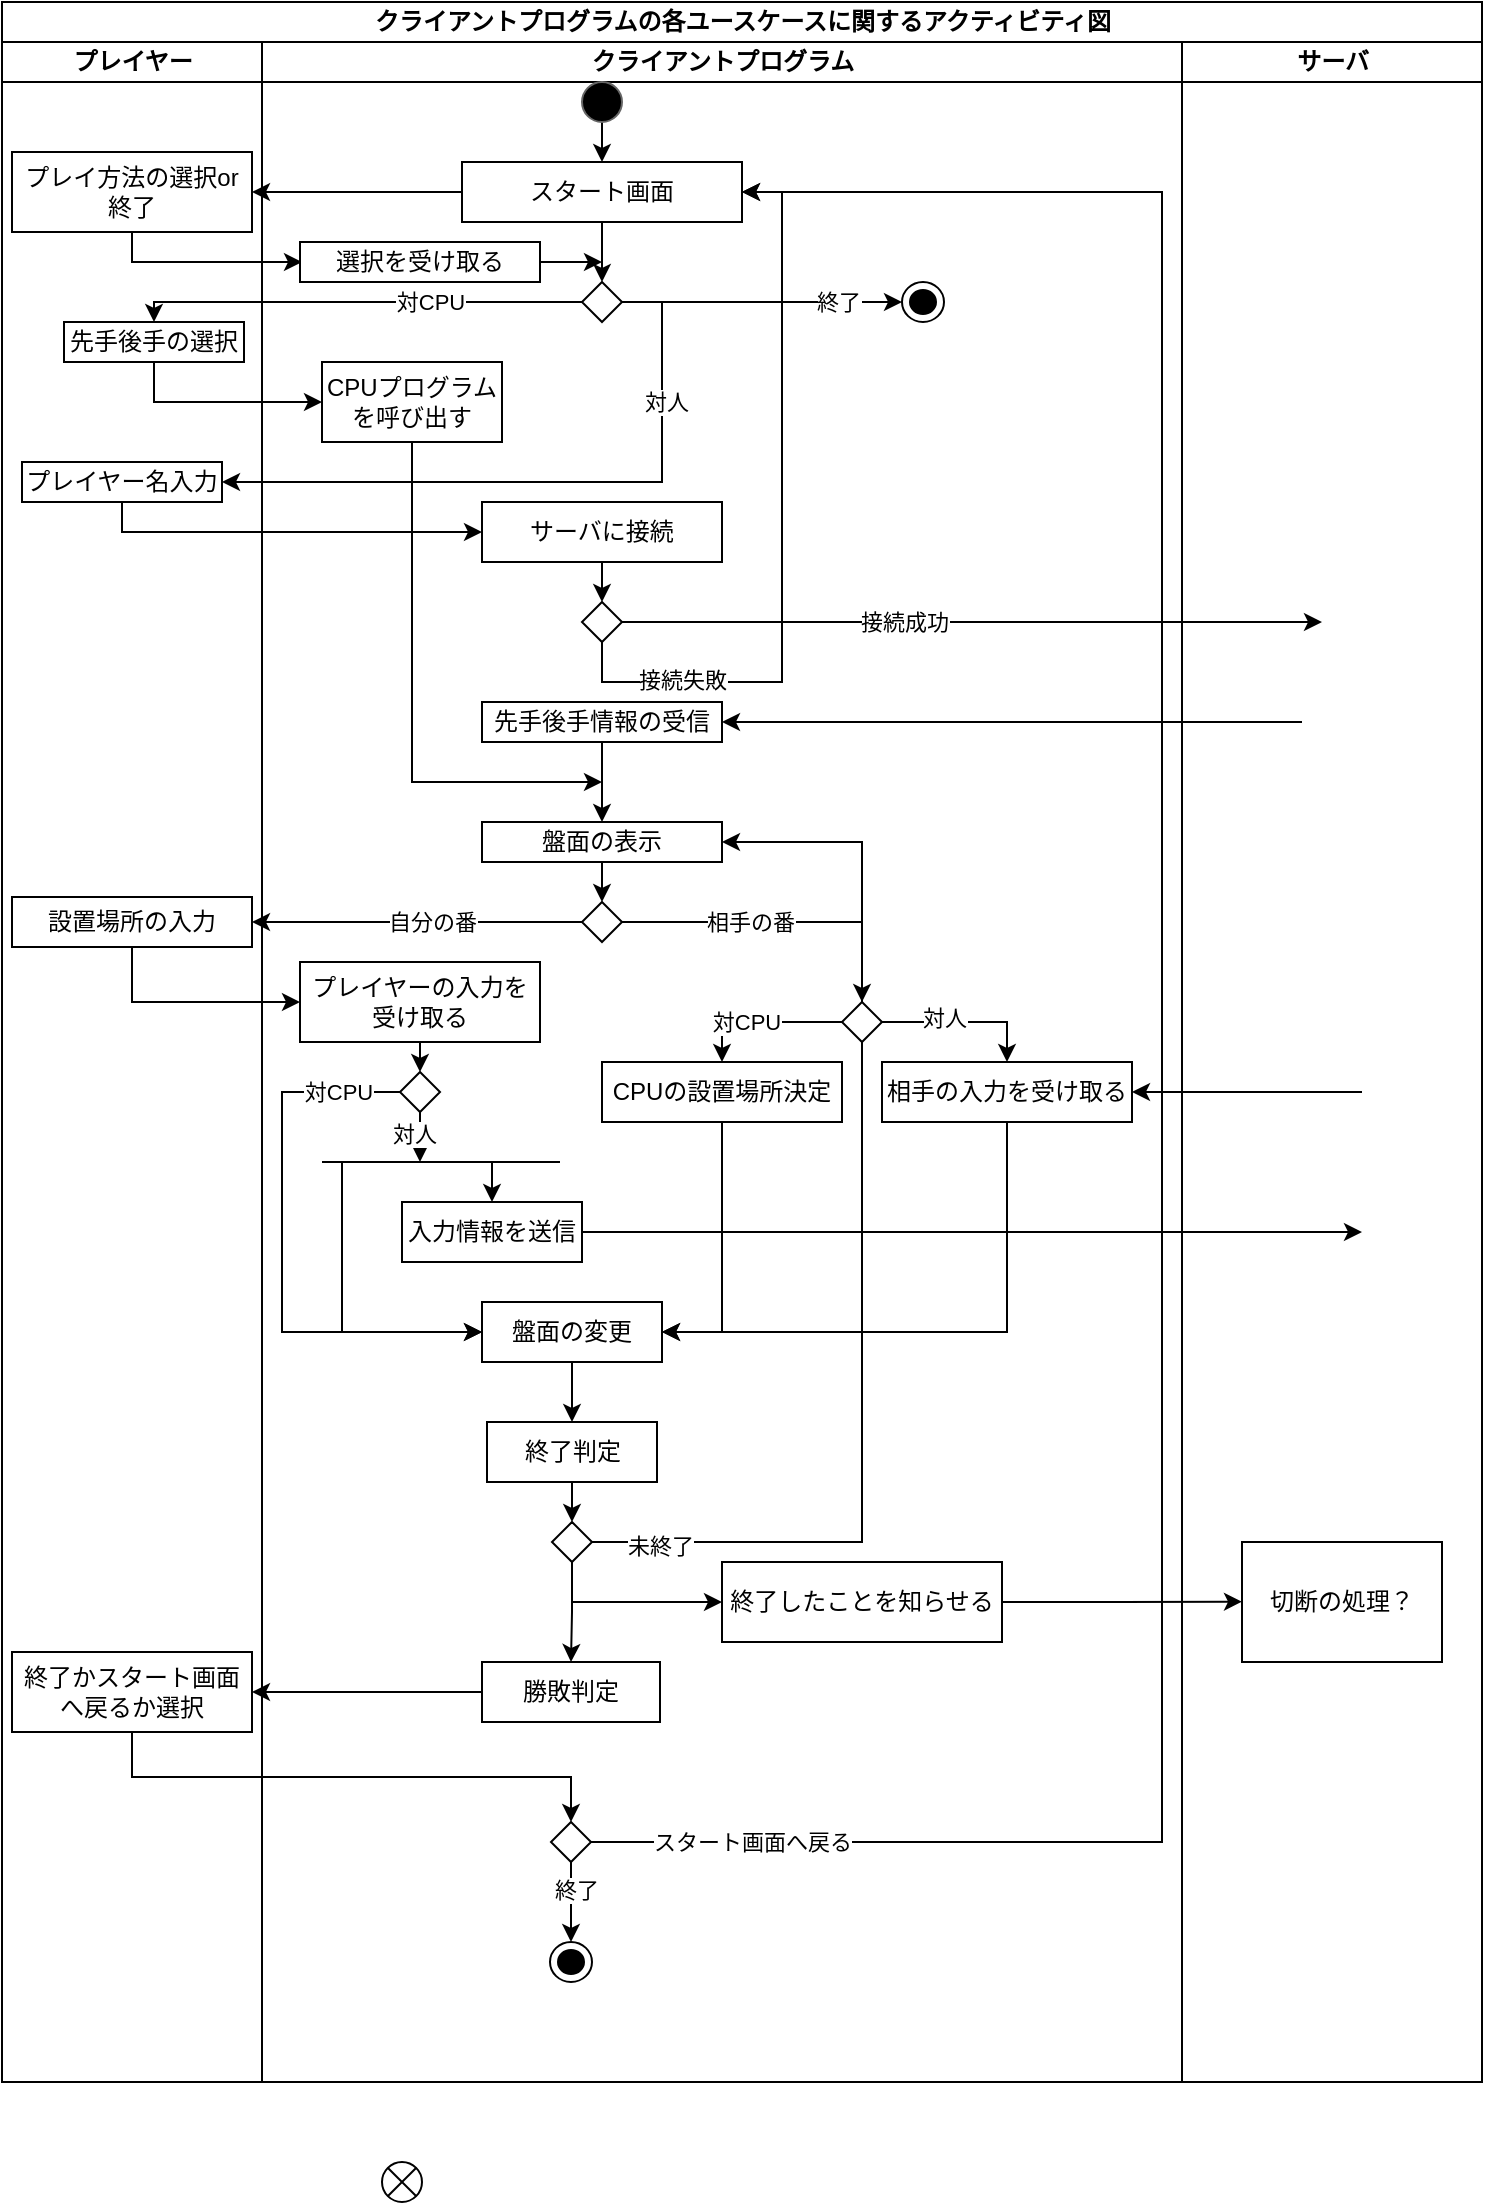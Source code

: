 <mxfile version="26.2.2">
  <diagram name="ページ1" id="jOxPYxRe2NjSyaelDi7L">
    <mxGraphModel dx="1115" dy="849" grid="1" gridSize="10" guides="1" tooltips="1" connect="1" arrows="1" fold="1" page="1" pageScale="1" pageWidth="827" pageHeight="1169" math="0" shadow="0">
      <root>
        <mxCell id="0" />
        <mxCell id="1" parent="0" />
        <mxCell id="DdHN2ZvcSUB-z4P__BnH-2" value="クライアントプログラムの各ユースケースに関するアクティビティ図" style="swimlane;childLayout=stackLayout;resizeParent=1;resizeParentMax=0;startSize=20;html=1;" vertex="1" parent="1">
          <mxGeometry x="60" y="10" width="740" height="1040" as="geometry" />
        </mxCell>
        <mxCell id="DdHN2ZvcSUB-z4P__BnH-3" value="プレイヤー" style="swimlane;startSize=20;html=1;" vertex="1" parent="DdHN2ZvcSUB-z4P__BnH-2">
          <mxGeometry y="20" width="130" height="1020" as="geometry" />
        </mxCell>
        <mxCell id="DdHN2ZvcSUB-z4P__BnH-26" value="先手後手の選択" style="rounded=0;whiteSpace=wrap;html=1;" vertex="1" parent="DdHN2ZvcSUB-z4P__BnH-3">
          <mxGeometry x="31" y="140" width="90" height="20" as="geometry" />
        </mxCell>
        <mxCell id="DdHN2ZvcSUB-z4P__BnH-41" value="プレイヤー名入力" style="rounded=0;whiteSpace=wrap;html=1;" vertex="1" parent="DdHN2ZvcSUB-z4P__BnH-3">
          <mxGeometry x="10" y="210" width="100" height="20" as="geometry" />
        </mxCell>
        <mxCell id="DdHN2ZvcSUB-z4P__BnH-64" value="設置場所の入力" style="rounded=0;whiteSpace=wrap;html=1;" vertex="1" parent="DdHN2ZvcSUB-z4P__BnH-3">
          <mxGeometry x="5" y="427.5" width="120" height="25" as="geometry" />
        </mxCell>
        <mxCell id="DdHN2ZvcSUB-z4P__BnH-160" style="edgeStyle=orthogonalEdgeStyle;rounded=0;orthogonalLoop=1;jettySize=auto;html=1;exitX=0.5;exitY=1;exitDx=0;exitDy=0;" edge="1" parent="DdHN2ZvcSUB-z4P__BnH-3" source="DdHN2ZvcSUB-z4P__BnH-158">
          <mxGeometry relative="1" as="geometry">
            <mxPoint x="150" y="110" as="targetPoint" />
            <Array as="points">
              <mxPoint x="65" y="110" />
            </Array>
          </mxGeometry>
        </mxCell>
        <mxCell id="DdHN2ZvcSUB-z4P__BnH-158" value="プレイ方法の選択or終了" style="rounded=0;whiteSpace=wrap;html=1;" vertex="1" parent="DdHN2ZvcSUB-z4P__BnH-3">
          <mxGeometry x="5" y="55" width="120" height="40" as="geometry" />
        </mxCell>
        <mxCell id="DdHN2ZvcSUB-z4P__BnH-156" value="終了かスタート画面へ戻るか選択" style="rounded=0;whiteSpace=wrap;html=1;" vertex="1" parent="DdHN2ZvcSUB-z4P__BnH-3">
          <mxGeometry x="5" y="805" width="120" height="40" as="geometry" />
        </mxCell>
        <mxCell id="DdHN2ZvcSUB-z4P__BnH-4" value="クライアントプログラム" style="swimlane;startSize=20;html=1;" vertex="1" parent="DdHN2ZvcSUB-z4P__BnH-2">
          <mxGeometry x="130" y="20" width="460" height="1020" as="geometry" />
        </mxCell>
        <mxCell id="DdHN2ZvcSUB-z4P__BnH-24" style="edgeStyle=orthogonalEdgeStyle;rounded=0;orthogonalLoop=1;jettySize=auto;html=1;exitX=0.5;exitY=1;exitDx=0;exitDy=0;entryX=0.5;entryY=0;entryDx=0;entryDy=0;" edge="1" parent="DdHN2ZvcSUB-z4P__BnH-4" source="DdHN2ZvcSUB-z4P__BnH-14" target="DdHN2ZvcSUB-z4P__BnH-23">
          <mxGeometry relative="1" as="geometry" />
        </mxCell>
        <mxCell id="DdHN2ZvcSUB-z4P__BnH-14" value="" style="ellipse;whiteSpace=wrap;html=1;aspect=fixed;fillColor=light-dark(#000000, #1a1a1a);fontColor=#333333;strokeColor=#666666;" vertex="1" parent="DdHN2ZvcSUB-z4P__BnH-4">
          <mxGeometry x="160" y="20" width="20" height="20" as="geometry" />
        </mxCell>
        <mxCell id="DdHN2ZvcSUB-z4P__BnH-21" value="" style="ellipse;html=1;shape=endState;fillColor=#000000;strokeColor=#000000;" vertex="1" parent="DdHN2ZvcSUB-z4P__BnH-4">
          <mxGeometry x="320" y="120" width="21" height="20" as="geometry" />
        </mxCell>
        <mxCell id="DdHN2ZvcSUB-z4P__BnH-29" style="edgeStyle=orthogonalEdgeStyle;rounded=0;orthogonalLoop=1;jettySize=auto;html=1;exitX=0.5;exitY=1;exitDx=0;exitDy=0;entryX=0.5;entryY=0;entryDx=0;entryDy=0;" edge="1" parent="DdHN2ZvcSUB-z4P__BnH-4" source="DdHN2ZvcSUB-z4P__BnH-23" target="DdHN2ZvcSUB-z4P__BnH-27">
          <mxGeometry relative="1" as="geometry" />
        </mxCell>
        <mxCell id="DdHN2ZvcSUB-z4P__BnH-23" value="&lt;div&gt;スタート画面&lt;/div&gt;" style="rounded=0;whiteSpace=wrap;html=1;" vertex="1" parent="DdHN2ZvcSUB-z4P__BnH-4">
          <mxGeometry x="100" y="60" width="140" height="30" as="geometry" />
        </mxCell>
        <mxCell id="DdHN2ZvcSUB-z4P__BnH-27" value="" style="rhombus;whiteSpace=wrap;html=1;" vertex="1" parent="DdHN2ZvcSUB-z4P__BnH-4">
          <mxGeometry x="160" y="120" width="20" height="20" as="geometry" />
        </mxCell>
        <mxCell id="DdHN2ZvcSUB-z4P__BnH-61" style="edgeStyle=orthogonalEdgeStyle;rounded=0;orthogonalLoop=1;jettySize=auto;html=1;exitX=0.5;exitY=1;exitDx=0;exitDy=0;" edge="1" parent="DdHN2ZvcSUB-z4P__BnH-4" source="DdHN2ZvcSUB-z4P__BnH-32">
          <mxGeometry relative="1" as="geometry">
            <mxPoint x="170" y="370" as="targetPoint" />
            <Array as="points">
              <mxPoint x="75" y="370" />
            </Array>
          </mxGeometry>
        </mxCell>
        <mxCell id="DdHN2ZvcSUB-z4P__BnH-32" value="CPUプログラムを呼び出す" style="rounded=0;whiteSpace=wrap;html=1;" vertex="1" parent="DdHN2ZvcSUB-z4P__BnH-4">
          <mxGeometry x="30" y="160" width="90" height="40" as="geometry" />
        </mxCell>
        <mxCell id="DdHN2ZvcSUB-z4P__BnH-164" style="edgeStyle=orthogonalEdgeStyle;rounded=0;orthogonalLoop=1;jettySize=auto;html=1;exitX=0.5;exitY=1;exitDx=0;exitDy=0;entryX=1;entryY=0.5;entryDx=0;entryDy=0;" edge="1" parent="DdHN2ZvcSUB-z4P__BnH-4" source="DdHN2ZvcSUB-z4P__BnH-16" target="DdHN2ZvcSUB-z4P__BnH-23">
          <mxGeometry relative="1" as="geometry">
            <Array as="points">
              <mxPoint x="170" y="320" />
              <mxPoint x="260" y="320" />
              <mxPoint x="260" y="75" />
            </Array>
          </mxGeometry>
        </mxCell>
        <mxCell id="DdHN2ZvcSUB-z4P__BnH-165" value="接続失敗" style="edgeLabel;html=1;align=center;verticalAlign=middle;resizable=0;points=[];" vertex="1" connectable="0" parent="DdHN2ZvcSUB-z4P__BnH-164">
          <mxGeometry x="-0.679" y="1" relative="1" as="geometry">
            <mxPoint as="offset" />
          </mxGeometry>
        </mxCell>
        <mxCell id="DdHN2ZvcSUB-z4P__BnH-16" value="" style="rhombus;whiteSpace=wrap;html=1;" vertex="1" parent="DdHN2ZvcSUB-z4P__BnH-4">
          <mxGeometry x="160" y="280" width="20" height="20" as="geometry" />
        </mxCell>
        <mxCell id="DdHN2ZvcSUB-z4P__BnH-48" style="edgeStyle=orthogonalEdgeStyle;rounded=0;orthogonalLoop=1;jettySize=auto;html=1;exitX=0.5;exitY=1;exitDx=0;exitDy=0;entryX=0.5;entryY=0;entryDx=0;entryDy=0;" edge="1" parent="DdHN2ZvcSUB-z4P__BnH-4" source="DdHN2ZvcSUB-z4P__BnH-46" target="DdHN2ZvcSUB-z4P__BnH-16">
          <mxGeometry relative="1" as="geometry" />
        </mxCell>
        <mxCell id="DdHN2ZvcSUB-z4P__BnH-46" value="サーバに接続" style="rounded=0;whiteSpace=wrap;html=1;" vertex="1" parent="DdHN2ZvcSUB-z4P__BnH-4">
          <mxGeometry x="110" y="230" width="120" height="30" as="geometry" />
        </mxCell>
        <mxCell id="DdHN2ZvcSUB-z4P__BnH-50" value="" style="endArrow=classic;html=1;rounded=0;exitX=1;exitY=0.5;exitDx=0;exitDy=0;" edge="1" parent="DdHN2ZvcSUB-z4P__BnH-4" source="DdHN2ZvcSUB-z4P__BnH-16">
          <mxGeometry width="50" height="50" relative="1" as="geometry">
            <mxPoint x="251" y="320" as="sourcePoint" />
            <mxPoint x="530" y="290" as="targetPoint" />
          </mxGeometry>
        </mxCell>
        <mxCell id="DdHN2ZvcSUB-z4P__BnH-134" value="接続成功" style="edgeLabel;html=1;align=center;verticalAlign=middle;resizable=0;points=[];" vertex="1" connectable="0" parent="DdHN2ZvcSUB-z4P__BnH-50">
          <mxGeometry x="-0.198" relative="1" as="geometry">
            <mxPoint as="offset" />
          </mxGeometry>
        </mxCell>
        <mxCell id="DdHN2ZvcSUB-z4P__BnH-57" style="edgeStyle=orthogonalEdgeStyle;rounded=0;orthogonalLoop=1;jettySize=auto;html=1;exitX=0.5;exitY=1;exitDx=0;exitDy=0;entryX=0.5;entryY=0;entryDx=0;entryDy=0;" edge="1" parent="DdHN2ZvcSUB-z4P__BnH-4" source="DdHN2ZvcSUB-z4P__BnH-52" target="DdHN2ZvcSUB-z4P__BnH-56">
          <mxGeometry relative="1" as="geometry" />
        </mxCell>
        <mxCell id="DdHN2ZvcSUB-z4P__BnH-52" value="先手後手情報の受信" style="rounded=0;whiteSpace=wrap;html=1;" vertex="1" parent="DdHN2ZvcSUB-z4P__BnH-4">
          <mxGeometry x="110" y="330" width="120" height="20" as="geometry" />
        </mxCell>
        <mxCell id="DdHN2ZvcSUB-z4P__BnH-53" value="" style="endArrow=classic;html=1;rounded=0;entryX=1;entryY=0.5;entryDx=0;entryDy=0;" edge="1" parent="DdHN2ZvcSUB-z4P__BnH-4" target="DdHN2ZvcSUB-z4P__BnH-52">
          <mxGeometry width="50" height="50" relative="1" as="geometry">
            <mxPoint x="520" y="340" as="sourcePoint" />
            <mxPoint x="290" y="410" as="targetPoint" />
          </mxGeometry>
        </mxCell>
        <mxCell id="DdHN2ZvcSUB-z4P__BnH-63" style="edgeStyle=orthogonalEdgeStyle;rounded=0;orthogonalLoop=1;jettySize=auto;html=1;exitX=0.5;exitY=1;exitDx=0;exitDy=0;entryX=0.5;entryY=0;entryDx=0;entryDy=0;" edge="1" parent="DdHN2ZvcSUB-z4P__BnH-4" source="DdHN2ZvcSUB-z4P__BnH-56" target="DdHN2ZvcSUB-z4P__BnH-62">
          <mxGeometry relative="1" as="geometry" />
        </mxCell>
        <mxCell id="DdHN2ZvcSUB-z4P__BnH-56" value="盤面の表示" style="rounded=0;whiteSpace=wrap;html=1;" vertex="1" parent="DdHN2ZvcSUB-z4P__BnH-4">
          <mxGeometry x="110" y="390" width="120" height="20" as="geometry" />
        </mxCell>
        <mxCell id="DdHN2ZvcSUB-z4P__BnH-62" value="" style="rhombus;whiteSpace=wrap;html=1;" vertex="1" parent="DdHN2ZvcSUB-z4P__BnH-4">
          <mxGeometry x="160" y="430" width="20" height="20" as="geometry" />
        </mxCell>
        <mxCell id="DdHN2ZvcSUB-z4P__BnH-71" style="edgeStyle=orthogonalEdgeStyle;rounded=0;orthogonalLoop=1;jettySize=auto;html=1;exitX=0.5;exitY=1;exitDx=0;exitDy=0;entryX=0.5;entryY=0;entryDx=0;entryDy=0;" edge="1" parent="DdHN2ZvcSUB-z4P__BnH-4" source="DdHN2ZvcSUB-z4P__BnH-66" target="DdHN2ZvcSUB-z4P__BnH-49">
          <mxGeometry relative="1" as="geometry">
            <mxPoint x="79" y="520" as="targetPoint" />
          </mxGeometry>
        </mxCell>
        <mxCell id="DdHN2ZvcSUB-z4P__BnH-66" value="プレイヤーの入力を受け取る" style="rounded=0;whiteSpace=wrap;html=1;" vertex="1" parent="DdHN2ZvcSUB-z4P__BnH-4">
          <mxGeometry x="19" y="460" width="120" height="40" as="geometry" />
        </mxCell>
        <mxCell id="DdHN2ZvcSUB-z4P__BnH-70" value="" style="endArrow=none;html=1;rounded=0;" edge="1" parent="DdHN2ZvcSUB-z4P__BnH-4">
          <mxGeometry width="50" height="50" relative="1" as="geometry">
            <mxPoint x="30" y="560" as="sourcePoint" />
            <mxPoint x="149" y="560" as="targetPoint" />
          </mxGeometry>
        </mxCell>
        <mxCell id="DdHN2ZvcSUB-z4P__BnH-72" value="入力情報を送信" style="rounded=0;whiteSpace=wrap;html=1;" vertex="1" parent="DdHN2ZvcSUB-z4P__BnH-4">
          <mxGeometry x="70" y="580" width="90" height="30" as="geometry" />
        </mxCell>
        <mxCell id="DdHN2ZvcSUB-z4P__BnH-77" style="edgeStyle=orthogonalEdgeStyle;rounded=0;orthogonalLoop=1;jettySize=auto;html=1;exitX=0.5;exitY=1;exitDx=0;exitDy=0;" edge="1" parent="DdHN2ZvcSUB-z4P__BnH-4" source="DdHN2ZvcSUB-z4P__BnH-49">
          <mxGeometry relative="1" as="geometry">
            <mxPoint x="79" y="560" as="targetPoint" />
          </mxGeometry>
        </mxCell>
        <mxCell id="DdHN2ZvcSUB-z4P__BnH-83" value="対人" style="edgeLabel;html=1;align=center;verticalAlign=middle;resizable=0;points=[];" vertex="1" connectable="0" parent="DdHN2ZvcSUB-z4P__BnH-77">
          <mxGeometry x="-0.143" y="-3" relative="1" as="geometry">
            <mxPoint as="offset" />
          </mxGeometry>
        </mxCell>
        <mxCell id="DdHN2ZvcSUB-z4P__BnH-49" value="" style="rhombus;whiteSpace=wrap;html=1;" vertex="1" parent="DdHN2ZvcSUB-z4P__BnH-4">
          <mxGeometry x="69" y="515" width="20" height="20" as="geometry" />
        </mxCell>
        <mxCell id="DdHN2ZvcSUB-z4P__BnH-78" value="" style="endArrow=classic;html=1;rounded=0;entryX=0.5;entryY=0;entryDx=0;entryDy=0;" edge="1" parent="DdHN2ZvcSUB-z4P__BnH-4" target="DdHN2ZvcSUB-z4P__BnH-72">
          <mxGeometry width="50" height="50" relative="1" as="geometry">
            <mxPoint x="115" y="560" as="sourcePoint" />
            <mxPoint x="310" y="490" as="targetPoint" />
          </mxGeometry>
        </mxCell>
        <mxCell id="DdHN2ZvcSUB-z4P__BnH-131" style="edgeStyle=orthogonalEdgeStyle;rounded=0;orthogonalLoop=1;jettySize=auto;html=1;exitX=0.5;exitY=1;exitDx=0;exitDy=0;entryX=0.5;entryY=0;entryDx=0;entryDy=0;" edge="1" parent="DdHN2ZvcSUB-z4P__BnH-4" source="DdHN2ZvcSUB-z4P__BnH-79" target="DdHN2ZvcSUB-z4P__BnH-130">
          <mxGeometry relative="1" as="geometry" />
        </mxCell>
        <mxCell id="DdHN2ZvcSUB-z4P__BnH-79" value="盤面の変更" style="rounded=0;whiteSpace=wrap;html=1;" vertex="1" parent="DdHN2ZvcSUB-z4P__BnH-4">
          <mxGeometry x="110" y="630" width="90" height="30" as="geometry" />
        </mxCell>
        <mxCell id="DdHN2ZvcSUB-z4P__BnH-80" value="" style="endArrow=classic;html=1;rounded=0;entryX=0;entryY=0.5;entryDx=0;entryDy=0;" edge="1" parent="DdHN2ZvcSUB-z4P__BnH-4" target="DdHN2ZvcSUB-z4P__BnH-79">
          <mxGeometry width="50" height="50" relative="1" as="geometry">
            <mxPoint x="40" y="560" as="sourcePoint" />
            <mxPoint x="100" y="640" as="targetPoint" />
            <Array as="points">
              <mxPoint x="40" y="645" />
            </Array>
          </mxGeometry>
        </mxCell>
        <mxCell id="DdHN2ZvcSUB-z4P__BnH-81" value="" style="endArrow=classic;html=1;rounded=0;exitX=0;exitY=0.5;exitDx=0;exitDy=0;entryX=0;entryY=0.5;entryDx=0;entryDy=0;" edge="1" parent="DdHN2ZvcSUB-z4P__BnH-4" source="DdHN2ZvcSUB-z4P__BnH-49" target="DdHN2ZvcSUB-z4P__BnH-79">
          <mxGeometry width="50" height="50" relative="1" as="geometry">
            <mxPoint x="100" y="770" as="sourcePoint" />
            <mxPoint x="150" y="720" as="targetPoint" />
            <Array as="points">
              <mxPoint x="10" y="525" />
              <mxPoint x="10" y="645" />
            </Array>
          </mxGeometry>
        </mxCell>
        <mxCell id="DdHN2ZvcSUB-z4P__BnH-82" value="対CPU" style="edgeLabel;html=1;align=center;verticalAlign=middle;resizable=0;points=[];" vertex="1" connectable="0" parent="DdHN2ZvcSUB-z4P__BnH-81">
          <mxGeometry x="-0.773" relative="1" as="geometry">
            <mxPoint as="offset" />
          </mxGeometry>
        </mxCell>
        <mxCell id="DdHN2ZvcSUB-z4P__BnH-129" style="edgeStyle=orthogonalEdgeStyle;rounded=0;orthogonalLoop=1;jettySize=auto;html=1;exitX=0.5;exitY=1;exitDx=0;exitDy=0;entryX=1;entryY=0.5;entryDx=0;entryDy=0;" edge="1" parent="DdHN2ZvcSUB-z4P__BnH-4" source="DdHN2ZvcSUB-z4P__BnH-120" target="DdHN2ZvcSUB-z4P__BnH-79">
          <mxGeometry relative="1" as="geometry" />
        </mxCell>
        <mxCell id="DdHN2ZvcSUB-z4P__BnH-120" value="相手の入力を受け取る" style="rounded=0;whiteSpace=wrap;html=1;" vertex="1" parent="DdHN2ZvcSUB-z4P__BnH-4">
          <mxGeometry x="310" y="510" width="125" height="30" as="geometry" />
        </mxCell>
        <mxCell id="DdHN2ZvcSUB-z4P__BnH-128" style="edgeStyle=orthogonalEdgeStyle;rounded=0;orthogonalLoop=1;jettySize=auto;html=1;exitX=0.5;exitY=1;exitDx=0;exitDy=0;entryX=1;entryY=0.5;entryDx=0;entryDy=0;" edge="1" parent="DdHN2ZvcSUB-z4P__BnH-4" source="DdHN2ZvcSUB-z4P__BnH-121" target="DdHN2ZvcSUB-z4P__BnH-79">
          <mxGeometry relative="1" as="geometry" />
        </mxCell>
        <mxCell id="DdHN2ZvcSUB-z4P__BnH-121" value="CPUの設置場所決定" style="rounded=0;whiteSpace=wrap;html=1;" vertex="1" parent="DdHN2ZvcSUB-z4P__BnH-4">
          <mxGeometry x="170" y="510" width="120" height="30" as="geometry" />
        </mxCell>
        <mxCell id="DdHN2ZvcSUB-z4P__BnH-145" style="edgeStyle=orthogonalEdgeStyle;rounded=0;orthogonalLoop=1;jettySize=auto;html=1;exitX=0.5;exitY=1;exitDx=0;exitDy=0;entryX=0.5;entryY=0;entryDx=0;entryDy=0;" edge="1" parent="DdHN2ZvcSUB-z4P__BnH-4" source="DdHN2ZvcSUB-z4P__BnH-130" target="DdHN2ZvcSUB-z4P__BnH-144">
          <mxGeometry relative="1" as="geometry" />
        </mxCell>
        <mxCell id="DdHN2ZvcSUB-z4P__BnH-130" value="終了判定" style="rounded=0;whiteSpace=wrap;html=1;" vertex="1" parent="DdHN2ZvcSUB-z4P__BnH-4">
          <mxGeometry x="112.5" y="690" width="85" height="30" as="geometry" />
        </mxCell>
        <mxCell id="DdHN2ZvcSUB-z4P__BnH-132" value="" style="endArrow=classic;html=1;rounded=0;entryX=0;entryY=0.5;entryDx=0;entryDy=0;" edge="1" parent="DdHN2ZvcSUB-z4P__BnH-4" target="DdHN2ZvcSUB-z4P__BnH-21">
          <mxGeometry width="50" height="50" relative="1" as="geometry">
            <mxPoint x="180" y="130" as="sourcePoint" />
            <mxPoint x="430" y="130" as="targetPoint" />
          </mxGeometry>
        </mxCell>
        <mxCell id="DdHN2ZvcSUB-z4P__BnH-133" value="終了" style="edgeLabel;html=1;align=center;verticalAlign=middle;resizable=0;points=[];" vertex="1" connectable="0" parent="DdHN2ZvcSUB-z4P__BnH-132">
          <mxGeometry x="0.534" relative="1" as="geometry">
            <mxPoint as="offset" />
          </mxGeometry>
        </mxCell>
        <mxCell id="DdHN2ZvcSUB-z4P__BnH-136" value="勝敗判定" style="rounded=0;whiteSpace=wrap;html=1;" vertex="1" parent="DdHN2ZvcSUB-z4P__BnH-4">
          <mxGeometry x="110" y="810" width="89" height="30" as="geometry" />
        </mxCell>
        <mxCell id="DdHN2ZvcSUB-z4P__BnH-170" style="edgeStyle=orthogonalEdgeStyle;rounded=0;orthogonalLoop=1;jettySize=auto;html=1;exitX=0.5;exitY=1;exitDx=0;exitDy=0;entryX=0.5;entryY=0;entryDx=0;entryDy=0;" edge="1" parent="DdHN2ZvcSUB-z4P__BnH-4" source="DdHN2ZvcSUB-z4P__BnH-139" target="DdHN2ZvcSUB-z4P__BnH-141">
          <mxGeometry relative="1" as="geometry" />
        </mxCell>
        <mxCell id="DdHN2ZvcSUB-z4P__BnH-171" value="終了" style="edgeLabel;html=1;align=center;verticalAlign=middle;resizable=0;points=[];" vertex="1" connectable="0" parent="DdHN2ZvcSUB-z4P__BnH-170">
          <mxGeometry x="-0.332" y="2" relative="1" as="geometry">
            <mxPoint as="offset" />
          </mxGeometry>
        </mxCell>
        <mxCell id="DdHN2ZvcSUB-z4P__BnH-173" style="edgeStyle=orthogonalEdgeStyle;rounded=0;orthogonalLoop=1;jettySize=auto;html=1;exitX=1;exitY=0.5;exitDx=0;exitDy=0;entryX=1;entryY=0.5;entryDx=0;entryDy=0;" edge="1" parent="DdHN2ZvcSUB-z4P__BnH-4" source="DdHN2ZvcSUB-z4P__BnH-139" target="DdHN2ZvcSUB-z4P__BnH-23">
          <mxGeometry relative="1" as="geometry">
            <Array as="points">
              <mxPoint x="450" y="900" />
              <mxPoint x="450" y="75" />
            </Array>
          </mxGeometry>
        </mxCell>
        <mxCell id="DdHN2ZvcSUB-z4P__BnH-175" value="スタート画面へ戻る" style="edgeLabel;html=1;align=center;verticalAlign=middle;resizable=0;points=[];" vertex="1" connectable="0" parent="DdHN2ZvcSUB-z4P__BnH-173">
          <mxGeometry x="-0.879" relative="1" as="geometry">
            <mxPoint as="offset" />
          </mxGeometry>
        </mxCell>
        <mxCell id="DdHN2ZvcSUB-z4P__BnH-139" value="" style="rhombus;whiteSpace=wrap;html=1;" vertex="1" parent="DdHN2ZvcSUB-z4P__BnH-4">
          <mxGeometry x="144.5" y="890" width="20" height="20" as="geometry" />
        </mxCell>
        <mxCell id="DdHN2ZvcSUB-z4P__BnH-146" style="edgeStyle=orthogonalEdgeStyle;rounded=0;orthogonalLoop=1;jettySize=auto;html=1;exitX=0.5;exitY=1;exitDx=0;exitDy=0;entryX=0.5;entryY=0;entryDx=0;entryDy=0;" edge="1" parent="DdHN2ZvcSUB-z4P__BnH-4" source="DdHN2ZvcSUB-z4P__BnH-144" target="DdHN2ZvcSUB-z4P__BnH-136">
          <mxGeometry relative="1" as="geometry" />
        </mxCell>
        <mxCell id="DdHN2ZvcSUB-z4P__BnH-144" value="" style="rhombus;whiteSpace=wrap;html=1;" vertex="1" parent="DdHN2ZvcSUB-z4P__BnH-4">
          <mxGeometry x="145" y="740" width="20" height="20" as="geometry" />
        </mxCell>
        <mxCell id="DdHN2ZvcSUB-z4P__BnH-148" value="" style="endArrow=classic;html=1;rounded=0;exitX=1;exitY=0.5;exitDx=0;exitDy=0;entryX=1;entryY=0.5;entryDx=0;entryDy=0;" edge="1" parent="DdHN2ZvcSUB-z4P__BnH-4" source="DdHN2ZvcSUB-z4P__BnH-144" target="DdHN2ZvcSUB-z4P__BnH-56">
          <mxGeometry width="50" height="50" relative="1" as="geometry">
            <mxPoint x="350" y="840" as="sourcePoint" />
            <mxPoint x="400" y="790" as="targetPoint" />
            <Array as="points">
              <mxPoint x="300" y="750" />
              <mxPoint x="300" y="400" />
            </Array>
          </mxGeometry>
        </mxCell>
        <mxCell id="DdHN2ZvcSUB-z4P__BnH-149" value="未終了" style="edgeLabel;html=1;align=center;verticalAlign=middle;resizable=0;points=[];" vertex="1" connectable="0" parent="DdHN2ZvcSUB-z4P__BnH-148">
          <mxGeometry x="-0.877" y="-2" relative="1" as="geometry">
            <mxPoint as="offset" />
          </mxGeometry>
        </mxCell>
        <mxCell id="DdHN2ZvcSUB-z4P__BnH-154" style="edgeStyle=orthogonalEdgeStyle;rounded=0;orthogonalLoop=1;jettySize=auto;html=1;exitX=1;exitY=0.5;exitDx=0;exitDy=0;" edge="1" parent="DdHN2ZvcSUB-z4P__BnH-4" source="DdHN2ZvcSUB-z4P__BnH-153">
          <mxGeometry relative="1" as="geometry">
            <mxPoint x="490" y="779.824" as="targetPoint" />
          </mxGeometry>
        </mxCell>
        <mxCell id="DdHN2ZvcSUB-z4P__BnH-153" value="終了したことを知らせる" style="rounded=0;whiteSpace=wrap;html=1;" vertex="1" parent="DdHN2ZvcSUB-z4P__BnH-4">
          <mxGeometry x="230" y="760" width="140" height="40" as="geometry" />
        </mxCell>
        <mxCell id="DdHN2ZvcSUB-z4P__BnH-152" value="" style="endArrow=classic;html=1;rounded=0;exitX=0.5;exitY=1;exitDx=0;exitDy=0;" edge="1" parent="DdHN2ZvcSUB-z4P__BnH-4" source="DdHN2ZvcSUB-z4P__BnH-144" target="DdHN2ZvcSUB-z4P__BnH-153">
          <mxGeometry width="50" height="50" relative="1" as="geometry">
            <mxPoint x="330" y="830" as="sourcePoint" />
            <mxPoint x="250" y="780" as="targetPoint" />
            <Array as="points">
              <mxPoint x="155" y="780" />
            </Array>
          </mxGeometry>
        </mxCell>
        <mxCell id="DdHN2ZvcSUB-z4P__BnH-168" style="edgeStyle=orthogonalEdgeStyle;rounded=0;orthogonalLoop=1;jettySize=auto;html=1;exitX=1;exitY=0.5;exitDx=0;exitDy=0;" edge="1" parent="DdHN2ZvcSUB-z4P__BnH-4" source="DdHN2ZvcSUB-z4P__BnH-163">
          <mxGeometry relative="1" as="geometry">
            <mxPoint x="170" y="110.412" as="targetPoint" />
          </mxGeometry>
        </mxCell>
        <mxCell id="DdHN2ZvcSUB-z4P__BnH-163" value="選択を受け取る" style="rounded=0;whiteSpace=wrap;html=1;" vertex="1" parent="DdHN2ZvcSUB-z4P__BnH-4">
          <mxGeometry x="19" y="100" width="120" height="20" as="geometry" />
        </mxCell>
        <mxCell id="DdHN2ZvcSUB-z4P__BnH-141" value="" style="ellipse;html=1;shape=endState;fillColor=#000000;strokeColor=#000000;" vertex="1" parent="DdHN2ZvcSUB-z4P__BnH-4">
          <mxGeometry x="144" y="950" width="21" height="20" as="geometry" />
        </mxCell>
        <mxCell id="DdHN2ZvcSUB-z4P__BnH-5" value="サーバ" style="swimlane;startSize=20;html=1;" vertex="1" parent="DdHN2ZvcSUB-z4P__BnH-2">
          <mxGeometry x="590" y="20" width="150" height="1020" as="geometry" />
        </mxCell>
        <mxCell id="DdHN2ZvcSUB-z4P__BnH-74" value="" style="endArrow=classic;html=1;rounded=0;exitX=1;exitY=0.5;exitDx=0;exitDy=0;" edge="1" parent="DdHN2ZvcSUB-z4P__BnH-5" source="DdHN2ZvcSUB-z4P__BnH-72">
          <mxGeometry width="50" height="50" relative="1" as="geometry">
            <mxPoint x="80" y="550" as="sourcePoint" />
            <mxPoint x="90" y="595" as="targetPoint" />
          </mxGeometry>
        </mxCell>
        <mxCell id="DdHN2ZvcSUB-z4P__BnH-127" value="" style="endArrow=classic;html=1;rounded=0;entryX=1;entryY=0.5;entryDx=0;entryDy=0;" edge="1" parent="DdHN2ZvcSUB-z4P__BnH-5" target="DdHN2ZvcSUB-z4P__BnH-120">
          <mxGeometry width="50" height="50" relative="1" as="geometry">
            <mxPoint x="90" y="525" as="sourcePoint" />
            <mxPoint x="130" y="490" as="targetPoint" />
          </mxGeometry>
        </mxCell>
        <mxCell id="DdHN2ZvcSUB-z4P__BnH-155" value="切断の処理？" style="rounded=0;whiteSpace=wrap;html=1;" vertex="1" parent="DdHN2ZvcSUB-z4P__BnH-5">
          <mxGeometry x="30" y="750" width="100" height="60" as="geometry" />
        </mxCell>
        <mxCell id="DdHN2ZvcSUB-z4P__BnH-31" style="edgeStyle=orthogonalEdgeStyle;rounded=0;orthogonalLoop=1;jettySize=auto;html=1;exitX=0;exitY=0.5;exitDx=0;exitDy=0;entryX=0.5;entryY=0;entryDx=0;entryDy=0;" edge="1" parent="DdHN2ZvcSUB-z4P__BnH-2" source="DdHN2ZvcSUB-z4P__BnH-27" target="DdHN2ZvcSUB-z4P__BnH-26">
          <mxGeometry relative="1" as="geometry">
            <Array as="points">
              <mxPoint x="76" y="150" />
            </Array>
          </mxGeometry>
        </mxCell>
        <mxCell id="DdHN2ZvcSUB-z4P__BnH-39" value="対CPU" style="edgeLabel;html=1;align=center;verticalAlign=middle;resizable=0;points=[];" vertex="1" connectable="0" parent="DdHN2ZvcSUB-z4P__BnH-31">
          <mxGeometry x="-0.318" relative="1" as="geometry">
            <mxPoint as="offset" />
          </mxGeometry>
        </mxCell>
        <mxCell id="DdHN2ZvcSUB-z4P__BnH-43" style="edgeStyle=orthogonalEdgeStyle;rounded=0;orthogonalLoop=1;jettySize=auto;html=1;exitX=0.5;exitY=1;exitDx=0;exitDy=0;entryX=0;entryY=0.5;entryDx=0;entryDy=0;" edge="1" parent="DdHN2ZvcSUB-z4P__BnH-2" source="DdHN2ZvcSUB-z4P__BnH-26" target="DdHN2ZvcSUB-z4P__BnH-32">
          <mxGeometry relative="1" as="geometry" />
        </mxCell>
        <mxCell id="DdHN2ZvcSUB-z4P__BnH-44" style="edgeStyle=orthogonalEdgeStyle;rounded=0;orthogonalLoop=1;jettySize=auto;html=1;exitX=1;exitY=0.5;exitDx=0;exitDy=0;entryX=1;entryY=0.5;entryDx=0;entryDy=0;" edge="1" parent="DdHN2ZvcSUB-z4P__BnH-2" source="DdHN2ZvcSUB-z4P__BnH-27" target="DdHN2ZvcSUB-z4P__BnH-41">
          <mxGeometry relative="1" as="geometry" />
        </mxCell>
        <mxCell id="DdHN2ZvcSUB-z4P__BnH-45" value="対人" style="edgeLabel;html=1;align=center;verticalAlign=middle;resizable=0;points=[];" vertex="1" connectable="0" parent="DdHN2ZvcSUB-z4P__BnH-44">
          <mxGeometry x="-0.578" y="2" relative="1" as="geometry">
            <mxPoint as="offset" />
          </mxGeometry>
        </mxCell>
        <mxCell id="DdHN2ZvcSUB-z4P__BnH-47" style="edgeStyle=orthogonalEdgeStyle;rounded=0;orthogonalLoop=1;jettySize=auto;html=1;exitX=0.5;exitY=1;exitDx=0;exitDy=0;entryX=0;entryY=0.5;entryDx=0;entryDy=0;" edge="1" parent="DdHN2ZvcSUB-z4P__BnH-2" source="DdHN2ZvcSUB-z4P__BnH-41" target="DdHN2ZvcSUB-z4P__BnH-46">
          <mxGeometry relative="1" as="geometry">
            <Array as="points">
              <mxPoint x="60" y="265" />
            </Array>
          </mxGeometry>
        </mxCell>
        <mxCell id="DdHN2ZvcSUB-z4P__BnH-65" style="edgeStyle=orthogonalEdgeStyle;rounded=0;orthogonalLoop=1;jettySize=auto;html=1;exitX=0;exitY=0.5;exitDx=0;exitDy=0;entryX=1;entryY=0.5;entryDx=0;entryDy=0;" edge="1" parent="DdHN2ZvcSUB-z4P__BnH-2" source="DdHN2ZvcSUB-z4P__BnH-62" target="DdHN2ZvcSUB-z4P__BnH-64">
          <mxGeometry relative="1" as="geometry">
            <mxPoint x="210" y="480" as="targetPoint" />
          </mxGeometry>
        </mxCell>
        <mxCell id="DdHN2ZvcSUB-z4P__BnH-75" value="自分の番" style="edgeLabel;html=1;align=center;verticalAlign=middle;resizable=0;points=[];" vertex="1" connectable="0" parent="DdHN2ZvcSUB-z4P__BnH-65">
          <mxGeometry x="-0.091" relative="1" as="geometry">
            <mxPoint as="offset" />
          </mxGeometry>
        </mxCell>
        <mxCell id="DdHN2ZvcSUB-z4P__BnH-67" style="edgeStyle=orthogonalEdgeStyle;rounded=0;orthogonalLoop=1;jettySize=auto;html=1;exitX=0.5;exitY=1;exitDx=0;exitDy=0;entryX=0;entryY=0.5;entryDx=0;entryDy=0;" edge="1" parent="DdHN2ZvcSUB-z4P__BnH-2" source="DdHN2ZvcSUB-z4P__BnH-64" target="DdHN2ZvcSUB-z4P__BnH-66">
          <mxGeometry relative="1" as="geometry" />
        </mxCell>
        <mxCell id="DdHN2ZvcSUB-z4P__BnH-161" style="edgeStyle=orthogonalEdgeStyle;rounded=0;orthogonalLoop=1;jettySize=auto;html=1;exitX=0;exitY=0.5;exitDx=0;exitDy=0;entryX=1;entryY=0.5;entryDx=0;entryDy=0;" edge="1" parent="DdHN2ZvcSUB-z4P__BnH-2" source="DdHN2ZvcSUB-z4P__BnH-136" target="DdHN2ZvcSUB-z4P__BnH-156">
          <mxGeometry relative="1" as="geometry" />
        </mxCell>
        <mxCell id="DdHN2ZvcSUB-z4P__BnH-162" style="edgeStyle=orthogonalEdgeStyle;rounded=0;orthogonalLoop=1;jettySize=auto;html=1;exitX=0.5;exitY=1;exitDx=0;exitDy=0;entryX=0.5;entryY=0;entryDx=0;entryDy=0;" edge="1" parent="DdHN2ZvcSUB-z4P__BnH-2" source="DdHN2ZvcSUB-z4P__BnH-156" target="DdHN2ZvcSUB-z4P__BnH-139">
          <mxGeometry relative="1" as="geometry" />
        </mxCell>
        <mxCell id="DdHN2ZvcSUB-z4P__BnH-159" style="edgeStyle=orthogonalEdgeStyle;rounded=0;orthogonalLoop=1;jettySize=auto;html=1;exitX=0;exitY=0.5;exitDx=0;exitDy=0;entryX=1;entryY=0.5;entryDx=0;entryDy=0;" edge="1" parent="DdHN2ZvcSUB-z4P__BnH-2" source="DdHN2ZvcSUB-z4P__BnH-23" target="DdHN2ZvcSUB-z4P__BnH-158">
          <mxGeometry relative="1" as="geometry">
            <mxPoint x="190" y="80" as="targetPoint" />
          </mxGeometry>
        </mxCell>
        <mxCell id="DdHN2ZvcSUB-z4P__BnH-124" style="edgeStyle=orthogonalEdgeStyle;rounded=0;orthogonalLoop=1;jettySize=auto;html=1;exitX=1;exitY=0.5;exitDx=0;exitDy=0;entryX=0.5;entryY=0;entryDx=0;entryDy=0;" edge="1" parent="1" source="DdHN2ZvcSUB-z4P__BnH-118" target="DdHN2ZvcSUB-z4P__BnH-120">
          <mxGeometry relative="1" as="geometry" />
        </mxCell>
        <mxCell id="DdHN2ZvcSUB-z4P__BnH-125" value="対人" style="edgeLabel;html=1;align=center;verticalAlign=middle;resizable=0;points=[];" vertex="1" connectable="0" parent="DdHN2ZvcSUB-z4P__BnH-124">
          <mxGeometry x="-0.256" y="2" relative="1" as="geometry">
            <mxPoint as="offset" />
          </mxGeometry>
        </mxCell>
        <mxCell id="DdHN2ZvcSUB-z4P__BnH-118" value="" style="rhombus;whiteSpace=wrap;html=1;" vertex="1" parent="1">
          <mxGeometry x="480" y="510" width="20" height="20" as="geometry" />
        </mxCell>
        <mxCell id="DdHN2ZvcSUB-z4P__BnH-119" value="" style="endArrow=classic;html=1;rounded=0;exitX=1;exitY=0.5;exitDx=0;exitDy=0;entryX=0.5;entryY=0;entryDx=0;entryDy=0;" edge="1" parent="1" source="DdHN2ZvcSUB-z4P__BnH-62" target="DdHN2ZvcSUB-z4P__BnH-118">
          <mxGeometry width="50" height="50" relative="1" as="geometry">
            <mxPoint x="650" y="510" as="sourcePoint" />
            <mxPoint x="700" y="460" as="targetPoint" />
            <Array as="points">
              <mxPoint x="490" y="470" />
            </Array>
          </mxGeometry>
        </mxCell>
        <mxCell id="DdHN2ZvcSUB-z4P__BnH-126" value="相手の番" style="edgeLabel;html=1;align=center;verticalAlign=middle;resizable=0;points=[];" vertex="1" connectable="0" parent="DdHN2ZvcSUB-z4P__BnH-119">
          <mxGeometry x="-0.209" relative="1" as="geometry">
            <mxPoint as="offset" />
          </mxGeometry>
        </mxCell>
        <mxCell id="DdHN2ZvcSUB-z4P__BnH-122" style="edgeStyle=orthogonalEdgeStyle;rounded=0;orthogonalLoop=1;jettySize=auto;html=1;exitX=0;exitY=0.5;exitDx=0;exitDy=0;entryX=0.5;entryY=0;entryDx=0;entryDy=0;" edge="1" parent="1" source="DdHN2ZvcSUB-z4P__BnH-118" target="DdHN2ZvcSUB-z4P__BnH-121">
          <mxGeometry relative="1" as="geometry">
            <mxPoint x="460" y="560" as="targetPoint" />
          </mxGeometry>
        </mxCell>
        <mxCell id="DdHN2ZvcSUB-z4P__BnH-123" value="対CPU" style="edgeLabel;html=1;align=center;verticalAlign=middle;resizable=0;points=[];" vertex="1" connectable="0" parent="DdHN2ZvcSUB-z4P__BnH-122">
          <mxGeometry x="0.2" relative="1" as="geometry">
            <mxPoint as="offset" />
          </mxGeometry>
        </mxCell>
        <mxCell id="DdHN2ZvcSUB-z4P__BnH-15" value="" style="verticalLabelPosition=bottom;verticalAlign=top;html=1;shape=mxgraph.flowchart.or;" vertex="1" parent="1">
          <mxGeometry x="250" y="1090" width="20" height="20" as="geometry" />
        </mxCell>
      </root>
    </mxGraphModel>
  </diagram>
</mxfile>
